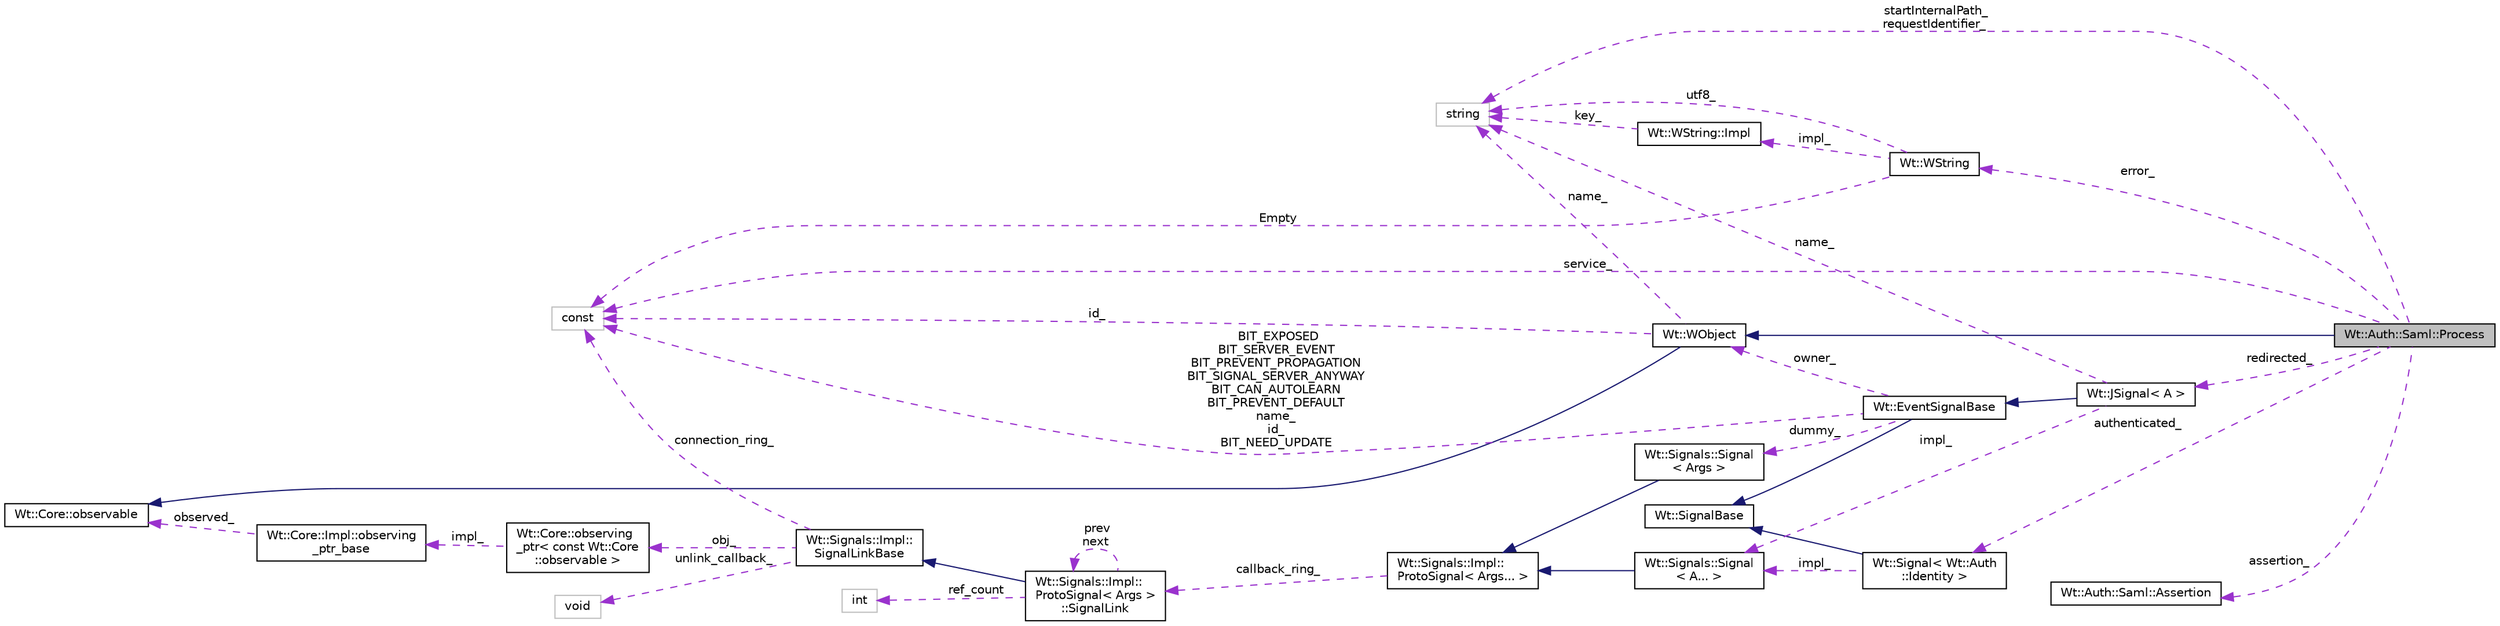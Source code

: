 digraph "Wt::Auth::Saml::Process"
{
 // LATEX_PDF_SIZE
  edge [fontname="Helvetica",fontsize="10",labelfontname="Helvetica",labelfontsize="10"];
  node [fontname="Helvetica",fontsize="10",shape=record];
  rankdir="LR";
  Node1 [label="Wt::Auth::Saml::Process",height=0.2,width=0.4,color="black", fillcolor="grey75", style="filled", fontcolor="black",tooltip="A SAML authentication process."];
  Node2 -> Node1 [dir="back",color="midnightblue",fontsize="10",style="solid",fontname="Helvetica"];
  Node2 [label="Wt::WObject",height=0.2,width=0.4,color="black", fillcolor="white", style="filled",URL="$classWt_1_1WObject.html",tooltip="A base class for objects that participate in the signal/slot system."];
  Node3 -> Node2 [dir="back",color="midnightblue",fontsize="10",style="solid",fontname="Helvetica"];
  Node3 [label="Wt::Core::observable",height=0.2,width=0.4,color="black", fillcolor="white", style="filled",URL="$classWt_1_1Core_1_1observable.html",tooltip="A base class for objects whose life-time can be tracked."];
  Node4 -> Node2 [dir="back",color="darkorchid3",fontsize="10",style="dashed",label=" name_" ,fontname="Helvetica"];
  Node4 [label="string",height=0.2,width=0.4,color="grey75", fillcolor="white", style="filled",tooltip=" "];
  Node5 -> Node2 [dir="back",color="darkorchid3",fontsize="10",style="dashed",label=" id_" ,fontname="Helvetica"];
  Node5 [label="const",height=0.2,width=0.4,color="grey75", fillcolor="white", style="filled",tooltip=" "];
  Node6 -> Node1 [dir="back",color="darkorchid3",fontsize="10",style="dashed",label=" authenticated_" ,fontname="Helvetica"];
  Node6 [label="Wt::Signal\< Wt::Auth\l::Identity \>",height=0.2,width=0.4,color="black", fillcolor="white", style="filled",URL="$classWt_1_1Signal.html",tooltip=" "];
  Node7 -> Node6 [dir="back",color="midnightblue",fontsize="10",style="solid",fontname="Helvetica"];
  Node7 [label="Wt::SignalBase",height=0.2,width=0.4,color="black", fillcolor="white", style="filled",URL="$classWt_1_1SignalBase.html",tooltip="Abstract base class of a signal."];
  Node8 -> Node6 [dir="back",color="darkorchid3",fontsize="10",style="dashed",label=" impl_" ,fontname="Helvetica"];
  Node8 [label="Wt::Signals::Signal\l\< A... \>",height=0.2,width=0.4,color="black", fillcolor="white", style="filled",URL="$structWt_1_1Signals_1_1Signal.html",tooltip=" "];
  Node9 -> Node8 [dir="back",color="midnightblue",fontsize="10",style="solid",fontname="Helvetica"];
  Node9 [label="Wt::Signals::Impl::\lProtoSignal\< Args... \>",height=0.2,width=0.4,color="black", fillcolor="white", style="filled",URL="$classWt_1_1Signals_1_1Impl_1_1ProtoSignal.html",tooltip=" "];
  Node10 -> Node9 [dir="back",color="darkorchid3",fontsize="10",style="dashed",label=" callback_ring_" ,fontname="Helvetica"];
  Node10 [label="Wt::Signals::Impl::\lProtoSignal\< Args \>\l::SignalLink",height=0.2,width=0.4,color="black", fillcolor="white", style="filled",URL="$structWt_1_1Signals_1_1Impl_1_1ProtoSignal_1_1SignalLink.html",tooltip=" "];
  Node11 -> Node10 [dir="back",color="midnightblue",fontsize="10",style="solid",fontname="Helvetica"];
  Node11 [label="Wt::Signals::Impl::\lSignalLinkBase",height=0.2,width=0.4,color="black", fillcolor="white", style="filled",URL="$classWt_1_1Signals_1_1Impl_1_1SignalLinkBase.html",tooltip=" "];
  Node12 -> Node11 [dir="back",color="darkorchid3",fontsize="10",style="dashed",label=" unlink_callback_" ,fontname="Helvetica"];
  Node12 [label="void",height=0.2,width=0.4,color="grey75", fillcolor="white", style="filled",tooltip=" "];
  Node13 -> Node11 [dir="back",color="darkorchid3",fontsize="10",style="dashed",label=" obj_" ,fontname="Helvetica"];
  Node13 [label="Wt::Core::observing\l_ptr\< const Wt::Core\l::observable \>",height=0.2,width=0.4,color="black", fillcolor="white", style="filled",URL="$classWt_1_1Core_1_1observing__ptr.html",tooltip=" "];
  Node14 -> Node13 [dir="back",color="darkorchid3",fontsize="10",style="dashed",label=" impl_" ,fontname="Helvetica"];
  Node14 [label="Wt::Core::Impl::observing\l_ptr_base",height=0.2,width=0.4,color="black", fillcolor="white", style="filled",URL="$structWt_1_1Core_1_1Impl_1_1observing__ptr__base.html",tooltip=" "];
  Node3 -> Node14 [dir="back",color="darkorchid3",fontsize="10",style="dashed",label=" observed_" ,fontname="Helvetica"];
  Node5 -> Node11 [dir="back",color="darkorchid3",fontsize="10",style="dashed",label=" connection_ring_" ,fontname="Helvetica"];
  Node15 -> Node10 [dir="back",color="darkorchid3",fontsize="10",style="dashed",label=" ref_count" ,fontname="Helvetica"];
  Node15 [label="int",height=0.2,width=0.4,color="grey75", fillcolor="white", style="filled",tooltip=" "];
  Node10 -> Node10 [dir="back",color="darkorchid3",fontsize="10",style="dashed",label=" prev\nnext" ,fontname="Helvetica"];
  Node16 -> Node1 [dir="back",color="darkorchid3",fontsize="10",style="dashed",label=" assertion_" ,fontname="Helvetica"];
  Node16 [label="Wt::Auth::Saml::Assertion",height=0.2,width=0.4,color="black", fillcolor="white", style="filled",URL="$structWt_1_1Auth_1_1Saml_1_1Assertion.html",tooltip="Represents a SAML assertion (saml-core-2.0-os, section 2.3.3)"];
  Node17 -> Node1 [dir="back",color="darkorchid3",fontsize="10",style="dashed",label=" error_" ,fontname="Helvetica"];
  Node17 [label="Wt::WString",height=0.2,width=0.4,color="black", fillcolor="white", style="filled",URL="$classWt_1_1WString.html",tooltip="A value class which describes a locale-aware unicode string."];
  Node18 -> Node17 [dir="back",color="darkorchid3",fontsize="10",style="dashed",label=" impl_" ,fontname="Helvetica"];
  Node18 [label="Wt::WString::Impl",height=0.2,width=0.4,color="black", fillcolor="white", style="filled",URL="$structWt_1_1WString_1_1Impl.html",tooltip=" "];
  Node4 -> Node18 [dir="back",color="darkorchid3",fontsize="10",style="dashed",label=" key_" ,fontname="Helvetica"];
  Node4 -> Node17 [dir="back",color="darkorchid3",fontsize="10",style="dashed",label=" utf8_" ,fontname="Helvetica"];
  Node5 -> Node17 [dir="back",color="darkorchid3",fontsize="10",style="dashed",label=" Empty" ,fontname="Helvetica"];
  Node19 -> Node1 [dir="back",color="darkorchid3",fontsize="10",style="dashed",label=" redirected_" ,fontname="Helvetica"];
  Node19 [label="Wt::JSignal\< A \>",height=0.2,width=0.4,color="black", fillcolor="white", style="filled",URL="$classWt_1_1JSignal.html",tooltip="A signal to relay JavaScript to C++ calls."];
  Node20 -> Node19 [dir="back",color="midnightblue",fontsize="10",style="solid",fontname="Helvetica"];
  Node20 [label="Wt::EventSignalBase",height=0.2,width=0.4,color="black", fillcolor="white", style="filled",URL="$classWt_1_1EventSignalBase.html",tooltip="Abstract base class of an event signal."];
  Node7 -> Node20 [dir="back",color="midnightblue",fontsize="10",style="solid",fontname="Helvetica"];
  Node2 -> Node20 [dir="back",color="darkorchid3",fontsize="10",style="dashed",label=" owner_" ,fontname="Helvetica"];
  Node21 -> Node20 [dir="back",color="darkorchid3",fontsize="10",style="dashed",label=" dummy_" ,fontname="Helvetica"];
  Node21 [label="Wt::Signals::Signal\l\< Args \>",height=0.2,width=0.4,color="black", fillcolor="white", style="filled",URL="$structWt_1_1Signals_1_1Signal.html",tooltip=" "];
  Node9 -> Node21 [dir="back",color="midnightblue",fontsize="10",style="solid",fontname="Helvetica"];
  Node5 -> Node20 [dir="back",color="darkorchid3",fontsize="10",style="dashed",label=" BIT_EXPOSED\nBIT_SERVER_EVENT\nBIT_PREVENT_PROPAGATION\nBIT_SIGNAL_SERVER_ANYWAY\nBIT_CAN_AUTOLEARN\nBIT_PREVENT_DEFAULT\nname_\nid_\nBIT_NEED_UPDATE" ,fontname="Helvetica"];
  Node4 -> Node19 [dir="back",color="darkorchid3",fontsize="10",style="dashed",label=" name_" ,fontname="Helvetica"];
  Node8 -> Node19 [dir="back",color="darkorchid3",fontsize="10",style="dashed",label=" impl_" ,fontname="Helvetica"];
  Node4 -> Node1 [dir="back",color="darkorchid3",fontsize="10",style="dashed",label=" startInternalPath_\nrequestIdentifier_" ,fontname="Helvetica"];
  Node5 -> Node1 [dir="back",color="darkorchid3",fontsize="10",style="dashed",label=" service_" ,fontname="Helvetica"];
}
